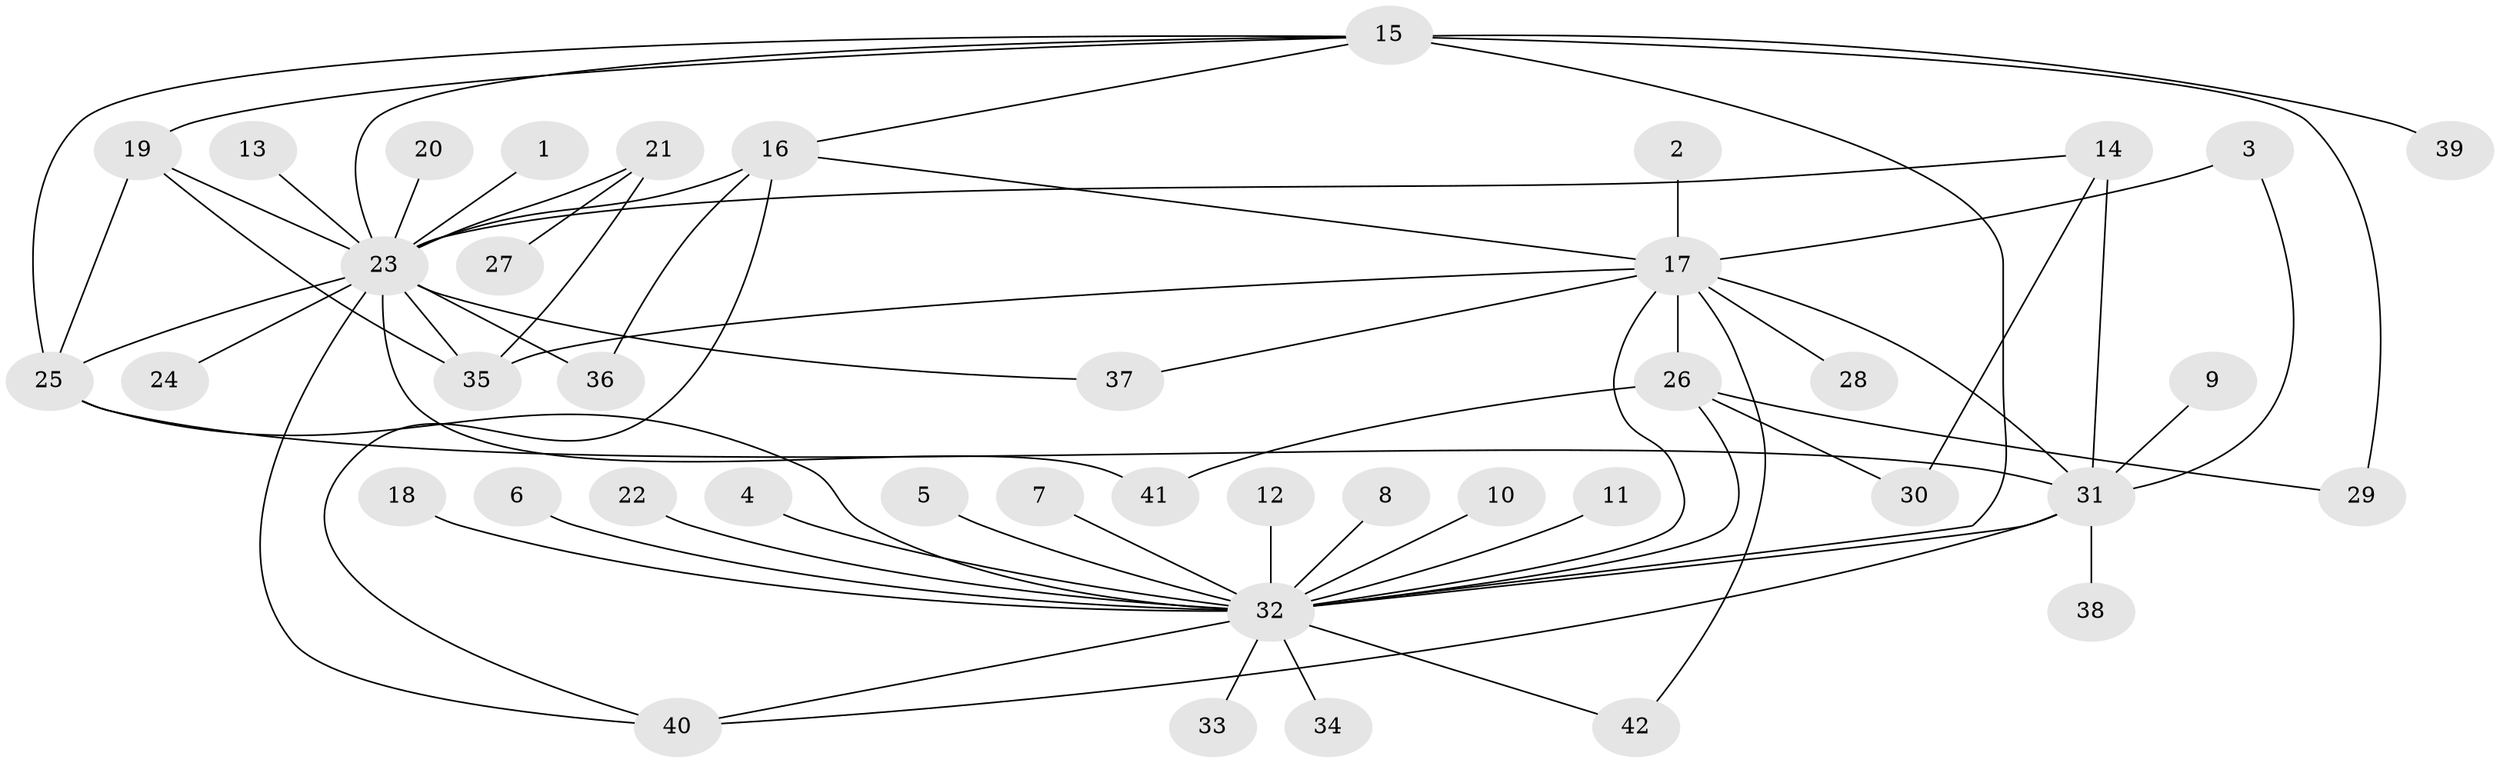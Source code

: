 // original degree distribution, {23: 0.007246376811594203, 6: 0.021739130434782608, 14: 0.007246376811594203, 3: 0.11594202898550725, 15: 0.007246376811594203, 20: 0.007246376811594203, 1: 0.5869565217391305, 7: 0.014492753623188406, 5: 0.028985507246376812, 4: 0.028985507246376812, 9: 0.007246376811594203, 8: 0.007246376811594203, 2: 0.15942028985507245}
// Generated by graph-tools (version 1.1) at 2025/36/03/04/25 23:36:46]
// undirected, 42 vertices, 64 edges
graph export_dot {
  node [color=gray90,style=filled];
  1;
  2;
  3;
  4;
  5;
  6;
  7;
  8;
  9;
  10;
  11;
  12;
  13;
  14;
  15;
  16;
  17;
  18;
  19;
  20;
  21;
  22;
  23;
  24;
  25;
  26;
  27;
  28;
  29;
  30;
  31;
  32;
  33;
  34;
  35;
  36;
  37;
  38;
  39;
  40;
  41;
  42;
  1 -- 23 [weight=1.0];
  2 -- 17 [weight=1.0];
  3 -- 17 [weight=1.0];
  3 -- 31 [weight=1.0];
  4 -- 32 [weight=1.0];
  5 -- 32 [weight=1.0];
  6 -- 32 [weight=1.0];
  7 -- 32 [weight=1.0];
  8 -- 32 [weight=1.0];
  9 -- 31 [weight=1.0];
  10 -- 32 [weight=1.0];
  11 -- 32 [weight=1.0];
  12 -- 32 [weight=1.0];
  13 -- 23 [weight=1.0];
  14 -- 23 [weight=1.0];
  14 -- 30 [weight=1.0];
  14 -- 31 [weight=2.0];
  15 -- 16 [weight=1.0];
  15 -- 19 [weight=1.0];
  15 -- 23 [weight=1.0];
  15 -- 25 [weight=1.0];
  15 -- 29 [weight=2.0];
  15 -- 32 [weight=1.0];
  15 -- 39 [weight=1.0];
  16 -- 17 [weight=1.0];
  16 -- 23 [weight=1.0];
  16 -- 36 [weight=1.0];
  16 -- 40 [weight=1.0];
  17 -- 26 [weight=1.0];
  17 -- 28 [weight=1.0];
  17 -- 31 [weight=1.0];
  17 -- 32 [weight=1.0];
  17 -- 35 [weight=1.0];
  17 -- 37 [weight=1.0];
  17 -- 42 [weight=1.0];
  18 -- 32 [weight=1.0];
  19 -- 23 [weight=1.0];
  19 -- 25 [weight=1.0];
  19 -- 35 [weight=1.0];
  20 -- 23 [weight=1.0];
  21 -- 23 [weight=1.0];
  21 -- 27 [weight=1.0];
  21 -- 35 [weight=1.0];
  22 -- 32 [weight=1.0];
  23 -- 24 [weight=1.0];
  23 -- 25 [weight=1.0];
  23 -- 35 [weight=1.0];
  23 -- 36 [weight=1.0];
  23 -- 37 [weight=1.0];
  23 -- 40 [weight=2.0];
  23 -- 41 [weight=1.0];
  25 -- 31 [weight=1.0];
  25 -- 32 [weight=1.0];
  26 -- 29 [weight=1.0];
  26 -- 30 [weight=1.0];
  26 -- 32 [weight=1.0];
  26 -- 41 [weight=1.0];
  31 -- 32 [weight=1.0];
  31 -- 38 [weight=1.0];
  31 -- 40 [weight=2.0];
  32 -- 33 [weight=1.0];
  32 -- 34 [weight=1.0];
  32 -- 40 [weight=1.0];
  32 -- 42 [weight=1.0];
}
